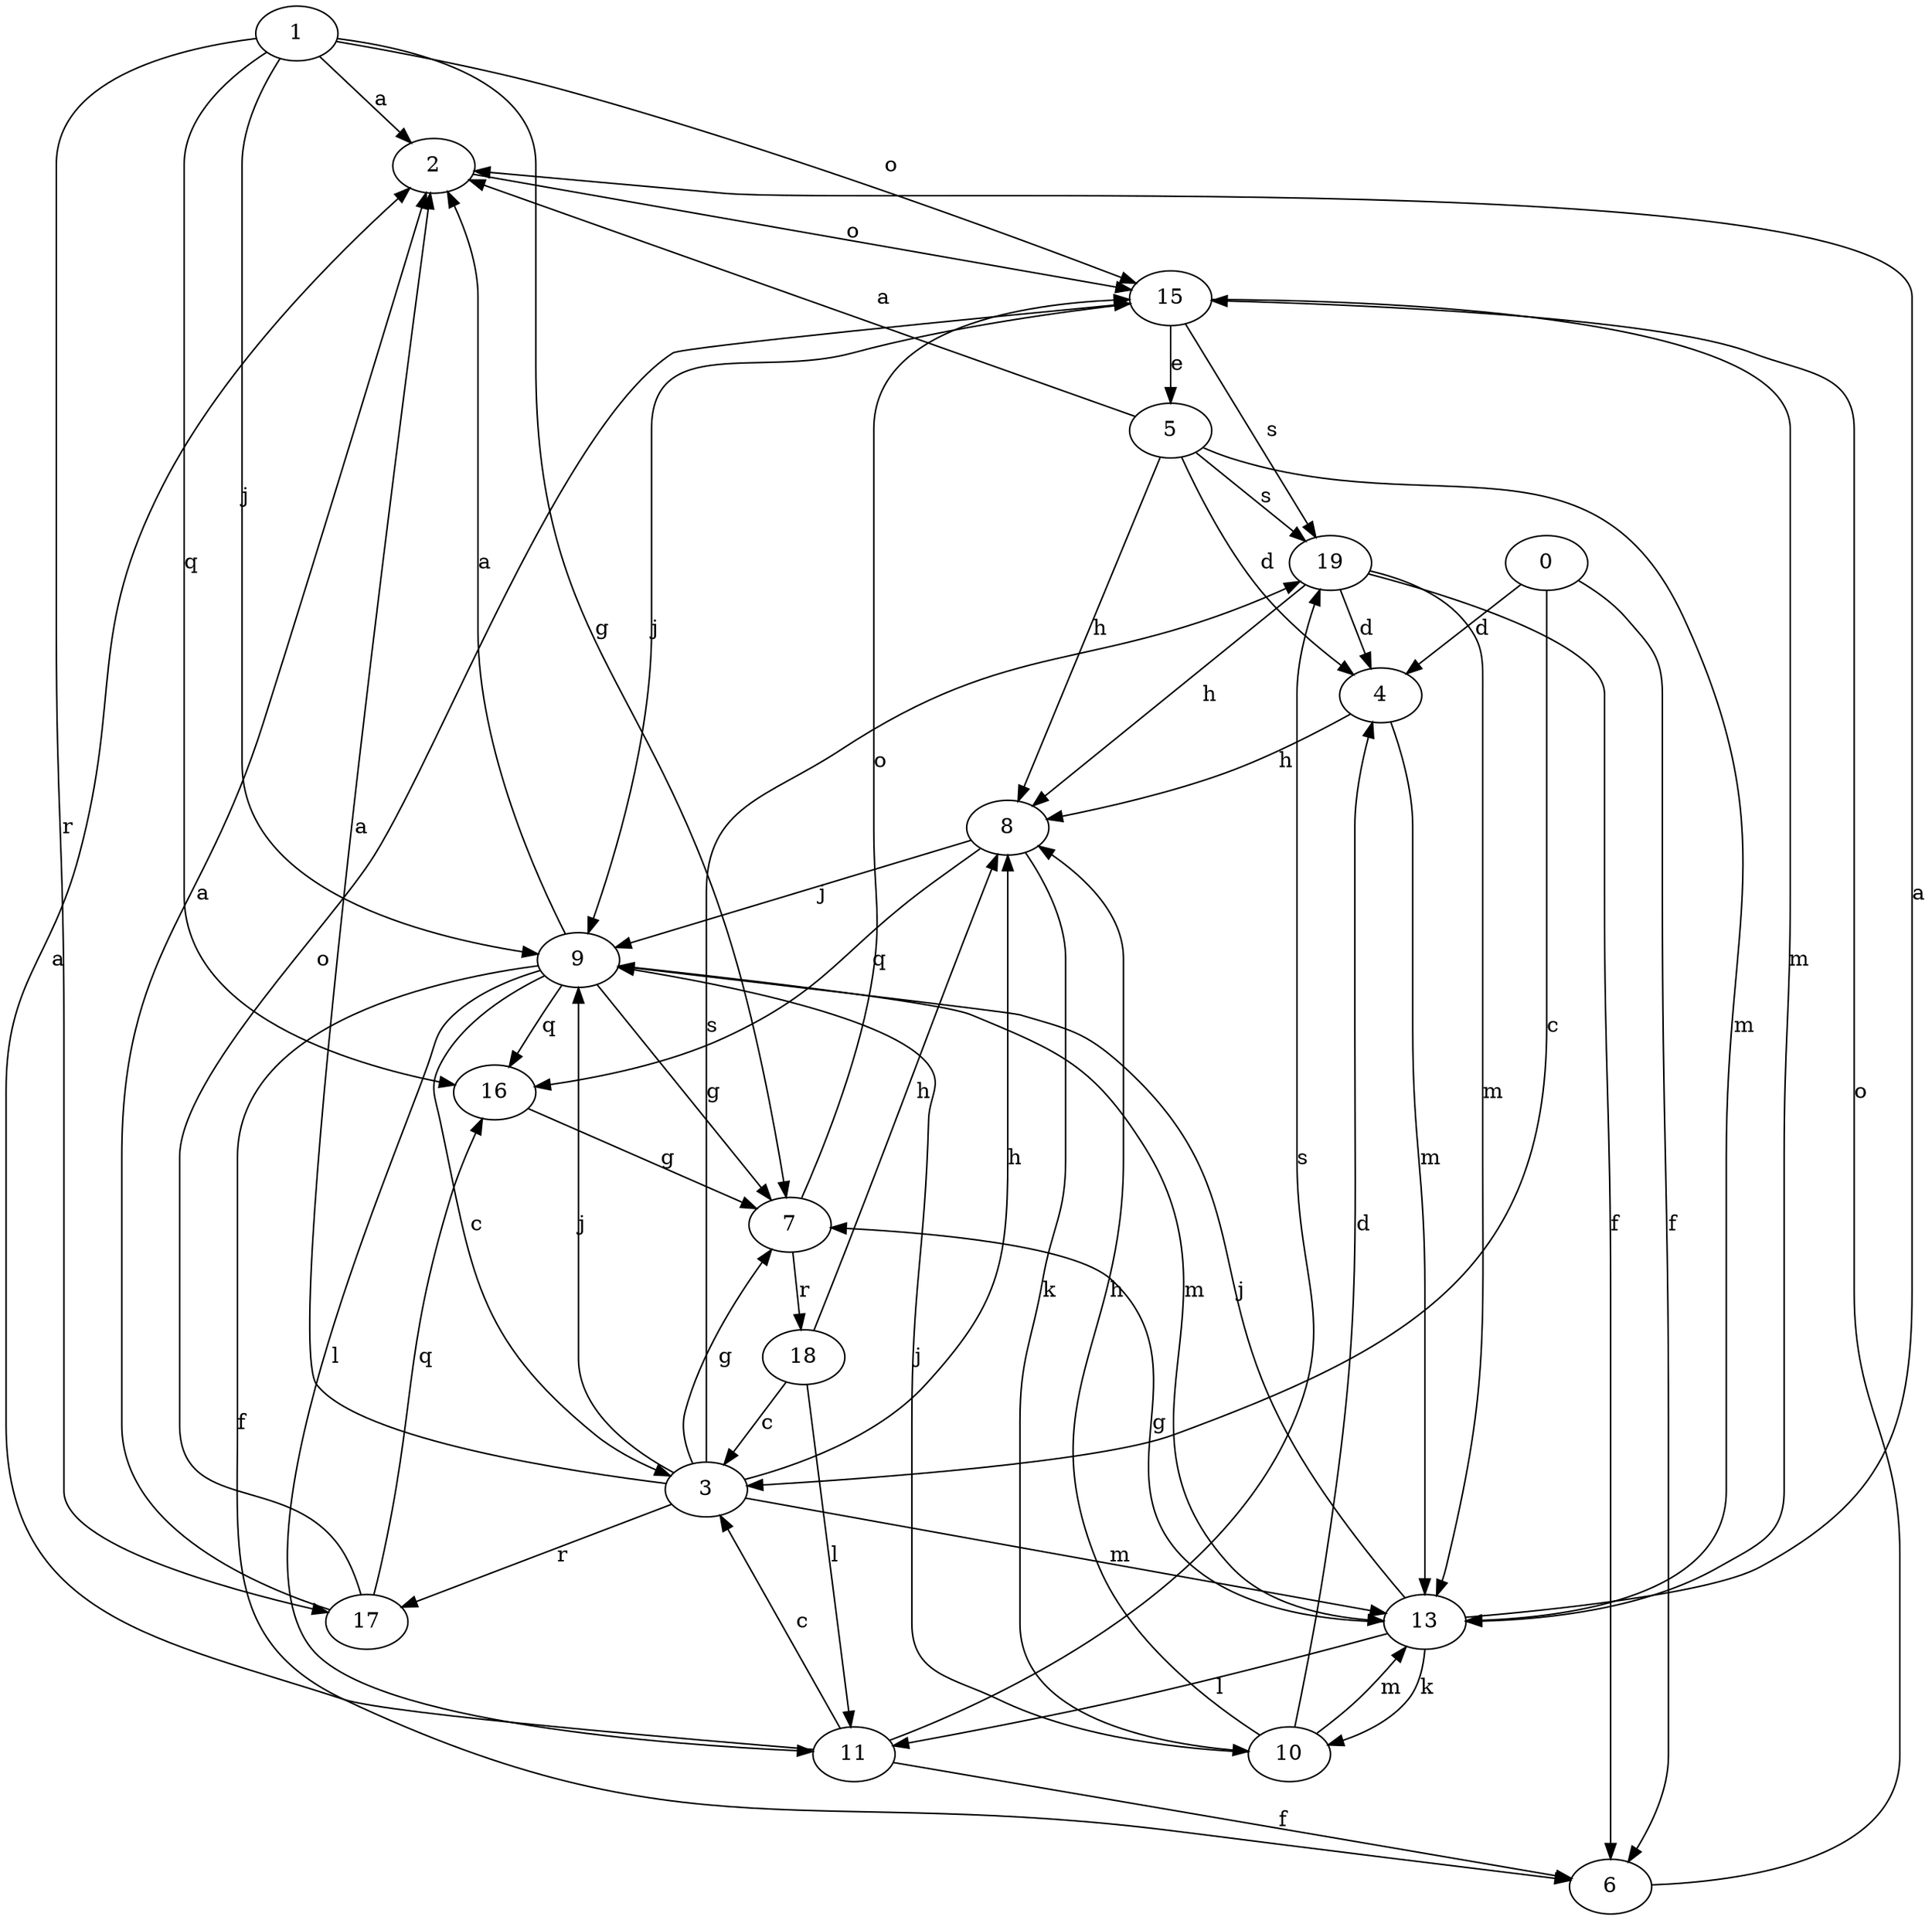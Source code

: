 strict digraph  {
1;
2;
3;
4;
5;
6;
7;
0;
8;
9;
10;
11;
13;
15;
16;
17;
18;
19;
1 -> 2  [label=a];
1 -> 7  [label=g];
1 -> 9  [label=j];
1 -> 15  [label=o];
1 -> 16  [label=q];
1 -> 17  [label=r];
2 -> 15  [label=o];
3 -> 2  [label=a];
3 -> 7  [label=g];
3 -> 8  [label=h];
3 -> 9  [label=j];
3 -> 13  [label=m];
3 -> 17  [label=r];
3 -> 19  [label=s];
4 -> 8  [label=h];
4 -> 13  [label=m];
5 -> 2  [label=a];
5 -> 4  [label=d];
5 -> 8  [label=h];
5 -> 13  [label=m];
5 -> 19  [label=s];
6 -> 15  [label=o];
7 -> 15  [label=o];
7 -> 18  [label=r];
0 -> 3  [label=c];
0 -> 4  [label=d];
0 -> 6  [label=f];
8 -> 9  [label=j];
8 -> 10  [label=k];
8 -> 16  [label=q];
9 -> 2  [label=a];
9 -> 3  [label=c];
9 -> 6  [label=f];
9 -> 7  [label=g];
9 -> 11  [label=l];
9 -> 13  [label=m];
9 -> 16  [label=q];
10 -> 4  [label=d];
10 -> 8  [label=h];
10 -> 9  [label=j];
10 -> 13  [label=m];
11 -> 2  [label=a];
11 -> 3  [label=c];
11 -> 6  [label=f];
11 -> 19  [label=s];
13 -> 2  [label=a];
13 -> 7  [label=g];
13 -> 9  [label=j];
13 -> 10  [label=k];
13 -> 11  [label=l];
15 -> 5  [label=e];
15 -> 9  [label=j];
15 -> 13  [label=m];
15 -> 19  [label=s];
16 -> 7  [label=g];
17 -> 2  [label=a];
17 -> 15  [label=o];
17 -> 16  [label=q];
18 -> 3  [label=c];
18 -> 8  [label=h];
18 -> 11  [label=l];
19 -> 4  [label=d];
19 -> 6  [label=f];
19 -> 8  [label=h];
19 -> 13  [label=m];
}
